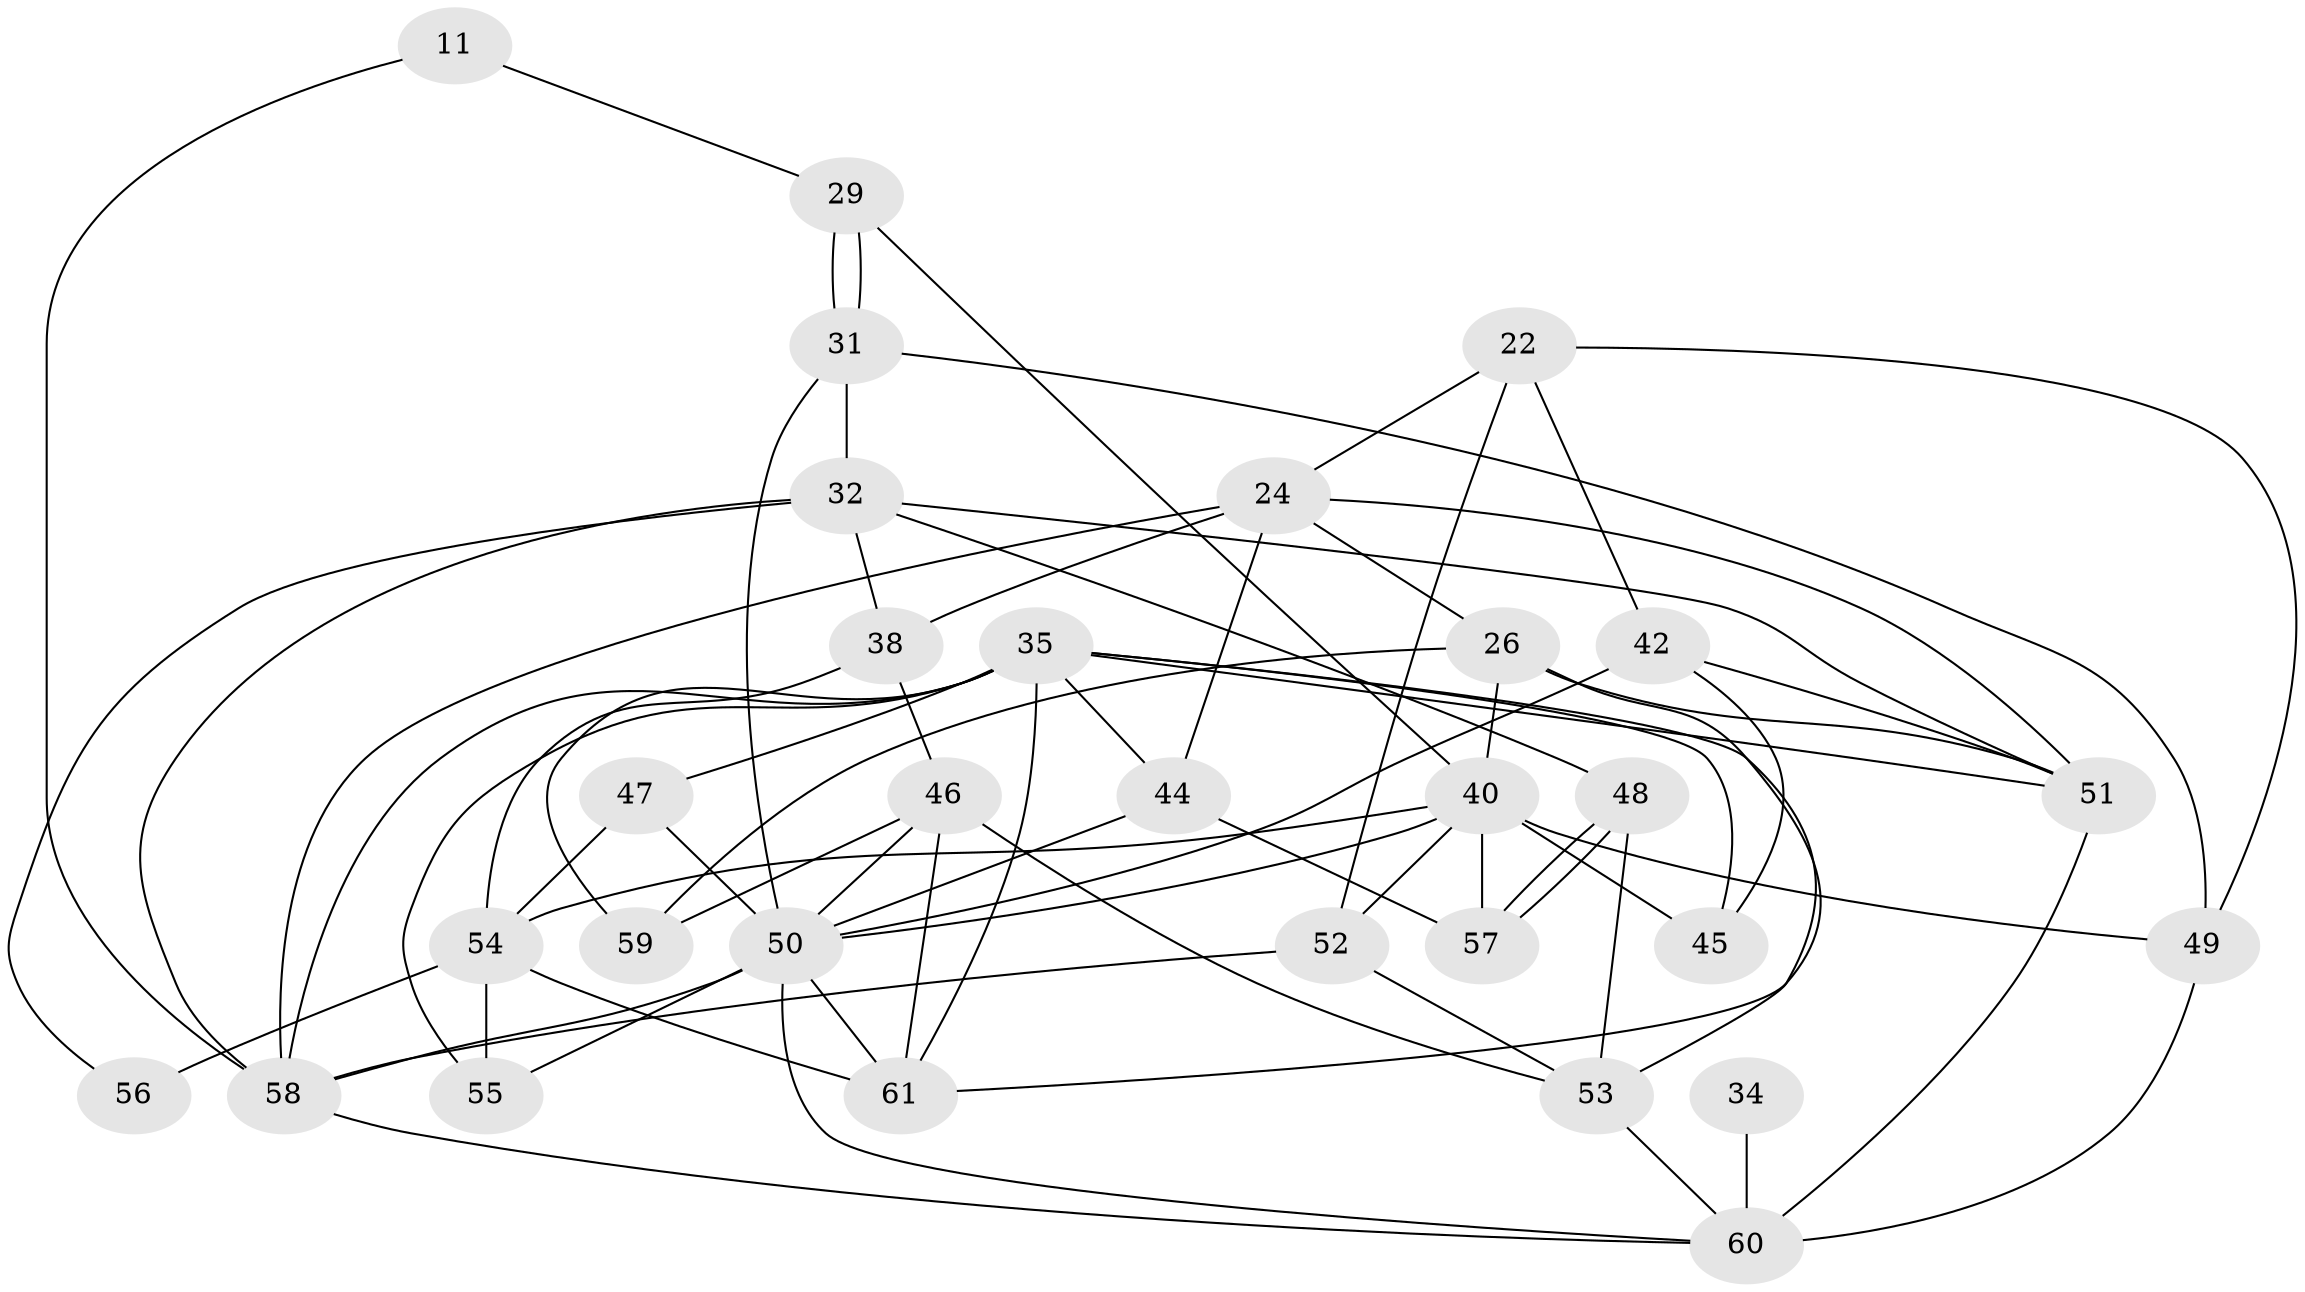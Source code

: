 // original degree distribution, {4: 0.2786885245901639, 2: 0.18032786885245902, 3: 0.2459016393442623, 6: 0.06557377049180328, 5: 0.11475409836065574, 7: 0.09836065573770492, 8: 0.01639344262295082}
// Generated by graph-tools (version 1.1) at 2025/51/03/09/25 04:51:55]
// undirected, 30 vertices, 71 edges
graph export_dot {
graph [start="1"]
  node [color=gray90,style=filled];
  11;
  22;
  24;
  26 [super="+9+14"];
  29;
  31 [super="+16"];
  32 [super="+6+30"];
  34;
  35 [super="+23"];
  38 [super="+2+37"];
  40 [super="+1+5"];
  42 [super="+39"];
  44;
  45 [super="+21"];
  46 [super="+36"];
  47;
  48;
  49;
  50 [super="+27+18"];
  51 [super="+13"];
  52 [super="+3+10"];
  53 [super="+41"];
  54 [super="+25"];
  55;
  56;
  57;
  58 [super="+17"];
  59;
  60 [super="+33"];
  61 [super="+43+15"];
  11 -- 29;
  11 -- 58;
  22 -- 42;
  22 -- 24;
  22 -- 49;
  22 -- 52;
  24 -- 51;
  24 -- 38 [weight=2];
  24 -- 44;
  24 -- 58 [weight=2];
  24 -- 26;
  26 -- 59;
  26 -- 40;
  26 -- 51;
  26 -- 61;
  29 -- 31;
  29 -- 31;
  29 -- 40;
  31 -- 49;
  31 -- 32 [weight=2];
  31 -- 50 [weight=2];
  32 -- 48;
  32 -- 58 [weight=2];
  32 -- 51 [weight=2];
  32 -- 38;
  32 -- 56;
  34 -- 60 [weight=2];
  35 -- 44;
  35 -- 47;
  35 -- 55;
  35 -- 59 [weight=2];
  35 -- 53 [weight=2];
  35 -- 58;
  35 -- 51;
  35 -- 45;
  35 -- 61 [weight=2];
  38 -- 46 [weight=2];
  38 -- 54;
  40 -- 57;
  40 -- 54 [weight=2];
  40 -- 49;
  40 -- 50;
  40 -- 52;
  40 -- 45;
  42 -- 50 [weight=3];
  42 -- 51;
  42 -- 45;
  44 -- 57;
  44 -- 50;
  46 -- 53;
  46 -- 59;
  46 -- 50;
  46 -- 61;
  47 -- 50;
  47 -- 54;
  48 -- 53;
  48 -- 57;
  48 -- 57;
  49 -- 60;
  50 -- 55;
  50 -- 58 [weight=2];
  50 -- 60;
  50 -- 61;
  51 -- 60 [weight=2];
  52 -- 58;
  52 -- 53 [weight=2];
  53 -- 60 [weight=2];
  54 -- 56 [weight=2];
  54 -- 55;
  54 -- 61 [weight=2];
  58 -- 60;
}
